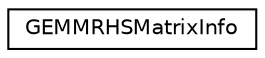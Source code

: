 digraph "Graphical Class Hierarchy"
{
 // LATEX_PDF_SIZE
  edge [fontname="Helvetica",fontsize="10",labelfontname="Helvetica",labelfontsize="10"];
  node [fontname="Helvetica",fontsize="10",shape=record];
  rankdir="LR";
  Node0 [label="GEMMRHSMatrixInfo",height=0.2,width=0.4,color="black", fillcolor="white", style="filled",URL="$structarm__compute_1_1_g_e_m_m_r_h_s_matrix_info.xhtml",tooltip="GEMM RHS (Right Hand Side) matrix information."];
}
